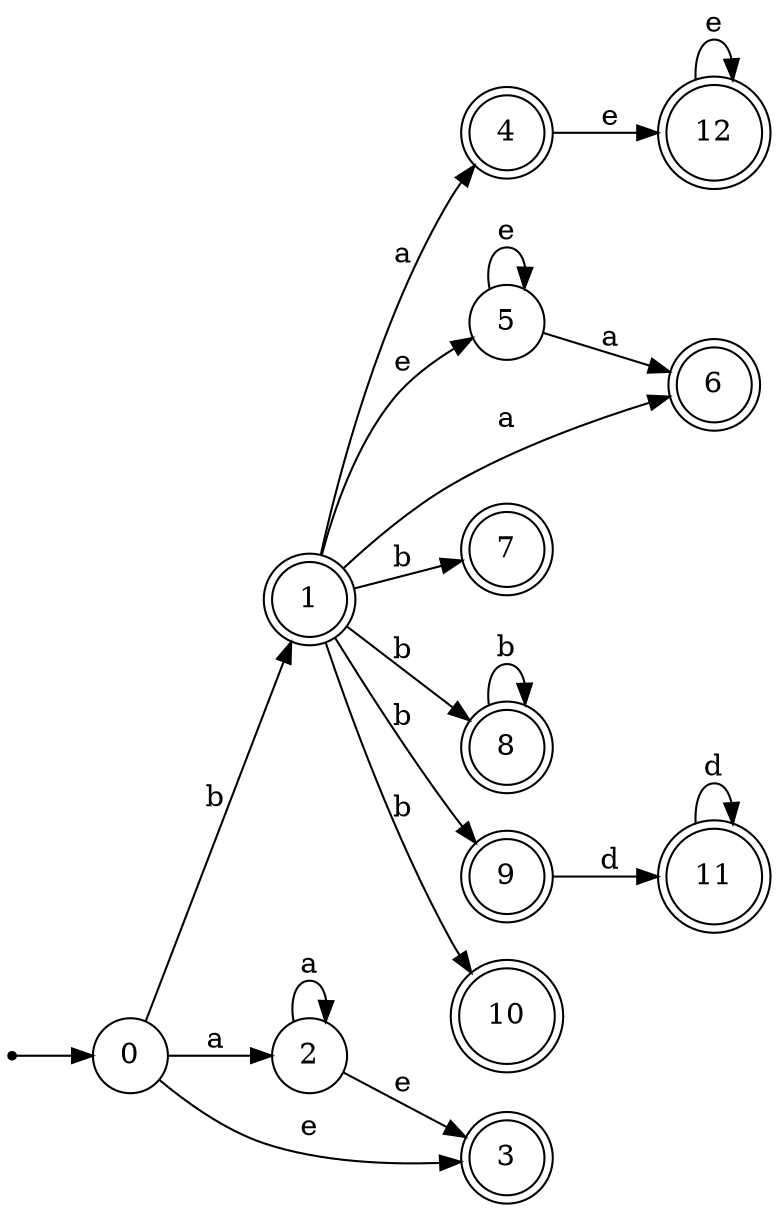 digraph finite_state_machine {
rankdir=LR;
size="20,20";
node [shape = point]; "dummy0"
node [shape = circle]; "0";
"dummy0" -> "0";
node [shape = doublecircle]; "1";node [shape = circle]; "2";
node [shape = doublecircle]; "3";node [shape = doublecircle]; "4";node [shape = circle]; "5";
node [shape = doublecircle]; "6";node [shape = doublecircle]; "7";node [shape = doublecircle]; "8";node [shape = doublecircle]; "9";node [shape = doublecircle]; "10";node [shape = doublecircle]; "11";node [shape = doublecircle]; "12";"0" -> "1" [label = "b"];
 "0" -> "2" [label = "a"];
 "0" -> "3" [label = "e"];
 "2" -> "2" [label = "a"];
 "2" -> "3" [label = "e"];
 "1" -> "4" [label = "a"];
 "1" -> "6" [label = "a"];
 "1" -> "5" [label = "e"];
 "1" -> "8" [label = "b"];
 "1" -> "9" [label = "b"];
 "1" -> "10" [label = "b"];
 "1" -> "7" [label = "b"];
 "9" -> "11" [label = "d"];
 "11" -> "11" [label = "d"];
 "8" -> "8" [label = "b"];
 "5" -> "5" [label = "e"];
 "5" -> "6" [label = "a"];
 "4" -> "12" [label = "e"];
 "12" -> "12" [label = "e"];
 }
